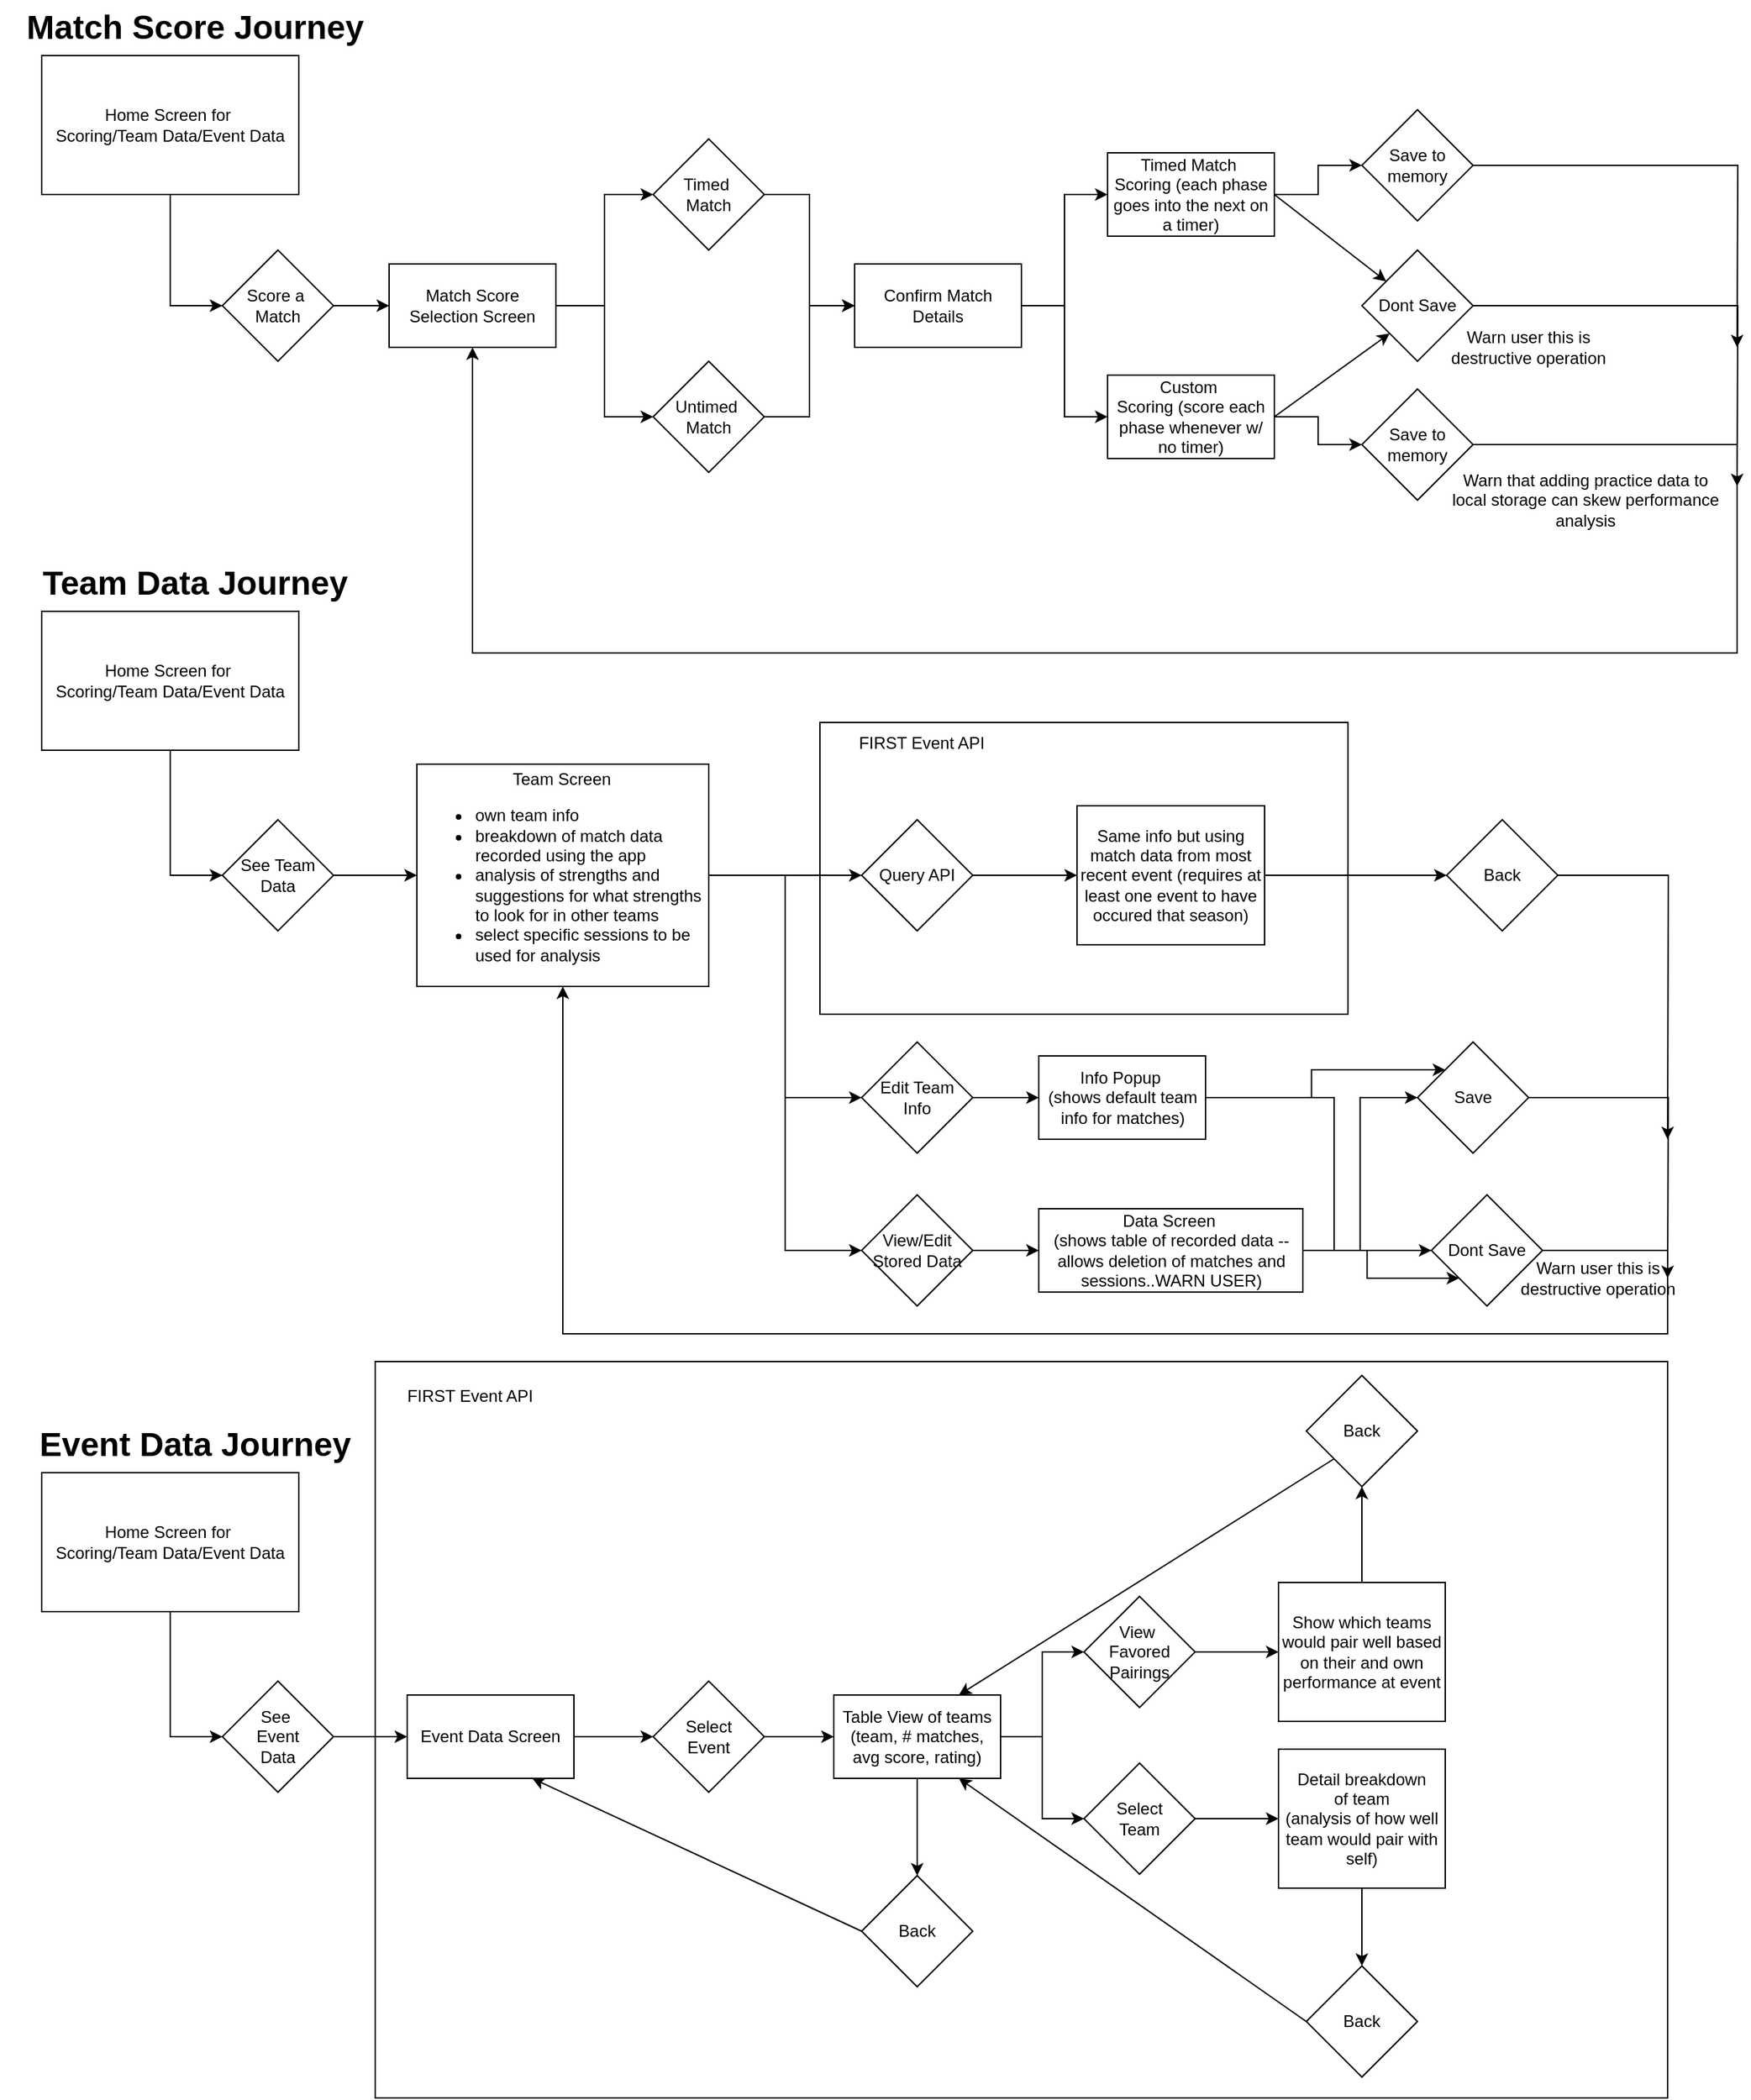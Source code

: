<mxfile version="28.2.5">
  <diagram name="Page-1" id="KWWy7OduNlZMBDOwQbal">
    <mxGraphModel dx="1452" dy="945" grid="1" gridSize="10" guides="1" tooltips="1" connect="1" arrows="1" fold="1" page="1" pageScale="1" pageWidth="827" pageHeight="1169" math="0" shadow="0">
      <root>
        <mxCell id="0" />
        <mxCell id="1" parent="0" />
        <mxCell id="5mjBQ2ej6JxekV1bUW2Y-70" value="" style="whiteSpace=wrap;html=1;fillColor=none;" parent="1" vertex="1">
          <mxGeometry x="590" y="540" width="380" height="210" as="geometry" />
        </mxCell>
        <mxCell id="5mjBQ2ej6JxekV1bUW2Y-62" value="" style="rounded=0;whiteSpace=wrap;html=1;fillColor=none;" parent="1" vertex="1">
          <mxGeometry x="270" y="1000" width="930" height="530" as="geometry" />
        </mxCell>
        <mxCell id="5mjBQ2ej6JxekV1bUW2Y-15" style="edgeStyle=orthogonalEdgeStyle;rounded=0;orthogonalLoop=1;jettySize=auto;html=1;entryX=0;entryY=0.5;entryDx=0;entryDy=0;" parent="1" source="5mjBQ2ej6JxekV1bUW2Y-1" target="5mjBQ2ej6JxekV1bUW2Y-4" edge="1">
          <mxGeometry relative="1" as="geometry" />
        </mxCell>
        <mxCell id="5mjBQ2ej6JxekV1bUW2Y-1" value="Home Screen for&amp;nbsp;&lt;div&gt;Scoring/Team Data/Event Data&lt;/div&gt;" style="rounded=0;whiteSpace=wrap;html=1;" parent="1" vertex="1">
          <mxGeometry x="30" y="60" width="185" height="100" as="geometry" />
        </mxCell>
        <mxCell id="5mjBQ2ej6JxekV1bUW2Y-3" value="Match Score Journey" style="text;strokeColor=none;fillColor=none;html=1;fontSize=24;fontStyle=1;verticalAlign=middle;align=center;" parent="1" vertex="1">
          <mxGeometry y="20" width="280" height="40" as="geometry" />
        </mxCell>
        <mxCell id="5mjBQ2ej6JxekV1bUW2Y-19" style="edgeStyle=orthogonalEdgeStyle;rounded=0;orthogonalLoop=1;jettySize=auto;html=1;entryX=0;entryY=0.5;entryDx=0;entryDy=0;" parent="1" source="5mjBQ2ej6JxekV1bUW2Y-4" target="5mjBQ2ej6JxekV1bUW2Y-18" edge="1">
          <mxGeometry relative="1" as="geometry" />
        </mxCell>
        <mxCell id="5mjBQ2ej6JxekV1bUW2Y-4" value="Score a&amp;nbsp;&lt;div&gt;Match&lt;/div&gt;" style="rhombus;whiteSpace=wrap;html=1;rounded=0;" parent="1" vertex="1">
          <mxGeometry x="160" y="200" width="80" height="80" as="geometry" />
        </mxCell>
        <mxCell id="5mjBQ2ej6JxekV1bUW2Y-30" style="edgeStyle=orthogonalEdgeStyle;rounded=0;orthogonalLoop=1;jettySize=auto;html=1;" parent="1" source="5mjBQ2ej6JxekV1bUW2Y-9" target="5mjBQ2ej6JxekV1bUW2Y-29" edge="1">
          <mxGeometry relative="1" as="geometry" />
        </mxCell>
        <mxCell id="5mjBQ2ej6JxekV1bUW2Y-9" value="See Team&lt;div&gt;Data&lt;/div&gt;" style="rhombus;whiteSpace=wrap;html=1;" parent="1" vertex="1">
          <mxGeometry x="160" y="610" width="80" height="80" as="geometry" />
        </mxCell>
        <mxCell id="5mjBQ2ej6JxekV1bUW2Y-35" style="edgeStyle=orthogonalEdgeStyle;rounded=0;orthogonalLoop=1;jettySize=auto;html=1;entryX=0;entryY=0.5;entryDx=0;entryDy=0;" parent="1" source="5mjBQ2ej6JxekV1bUW2Y-10" target="5mjBQ2ej6JxekV1bUW2Y-31" edge="1">
          <mxGeometry relative="1" as="geometry" />
        </mxCell>
        <mxCell id="5mjBQ2ej6JxekV1bUW2Y-10" value="See&amp;nbsp;&lt;div&gt;Event&lt;div&gt;Data&lt;/div&gt;&lt;/div&gt;" style="rhombus;whiteSpace=wrap;html=1;" parent="1" vertex="1">
          <mxGeometry x="160" y="1230" width="80" height="80" as="geometry" />
        </mxCell>
        <mxCell id="5mjBQ2ej6JxekV1bUW2Y-16" style="edgeStyle=orthogonalEdgeStyle;rounded=0;orthogonalLoop=1;jettySize=auto;html=1;entryX=0;entryY=0.5;entryDx=0;entryDy=0;" parent="1" source="5mjBQ2ej6JxekV1bUW2Y-11" target="5mjBQ2ej6JxekV1bUW2Y-9" edge="1">
          <mxGeometry relative="1" as="geometry" />
        </mxCell>
        <mxCell id="5mjBQ2ej6JxekV1bUW2Y-11" value="Home Screen for&amp;nbsp;&lt;div&gt;Scoring/Team Data/Event Data&lt;/div&gt;" style="rounded=0;whiteSpace=wrap;html=1;" parent="1" vertex="1">
          <mxGeometry x="30" y="460" width="185" height="100" as="geometry" />
        </mxCell>
        <mxCell id="5mjBQ2ej6JxekV1bUW2Y-12" value="Team Data Journey" style="text;strokeColor=none;fillColor=none;html=1;fontSize=24;fontStyle=1;verticalAlign=middle;align=center;" parent="1" vertex="1">
          <mxGeometry y="420" width="280" height="40" as="geometry" />
        </mxCell>
        <mxCell id="5mjBQ2ej6JxekV1bUW2Y-17" style="edgeStyle=orthogonalEdgeStyle;rounded=0;orthogonalLoop=1;jettySize=auto;html=1;entryX=0;entryY=0.5;entryDx=0;entryDy=0;" parent="1" source="5mjBQ2ej6JxekV1bUW2Y-13" target="5mjBQ2ej6JxekV1bUW2Y-10" edge="1">
          <mxGeometry relative="1" as="geometry" />
        </mxCell>
        <mxCell id="5mjBQ2ej6JxekV1bUW2Y-13" value="Home Screen for&amp;nbsp;&lt;div&gt;Scoring/Team Data/Event Data&lt;/div&gt;" style="rounded=0;whiteSpace=wrap;html=1;" parent="1" vertex="1">
          <mxGeometry x="30" y="1080" width="185" height="100" as="geometry" />
        </mxCell>
        <mxCell id="5mjBQ2ej6JxekV1bUW2Y-14" value="Event Data Journey" style="text;strokeColor=none;fillColor=none;html=1;fontSize=24;fontStyle=1;verticalAlign=middle;align=center;" parent="1" vertex="1">
          <mxGeometry y="1040" width="280" height="40" as="geometry" />
        </mxCell>
        <mxCell id="5mjBQ2ej6JxekV1bUW2Y-23" style="edgeStyle=orthogonalEdgeStyle;rounded=0;orthogonalLoop=1;jettySize=auto;html=1;entryX=0;entryY=0.5;entryDx=0;entryDy=0;" parent="1" source="5mjBQ2ej6JxekV1bUW2Y-18" target="5mjBQ2ej6JxekV1bUW2Y-21" edge="1">
          <mxGeometry relative="1" as="geometry" />
        </mxCell>
        <mxCell id="5mjBQ2ej6JxekV1bUW2Y-24" style="edgeStyle=orthogonalEdgeStyle;rounded=0;orthogonalLoop=1;jettySize=auto;html=1;entryX=0;entryY=0.5;entryDx=0;entryDy=0;" parent="1" source="5mjBQ2ej6JxekV1bUW2Y-18" target="5mjBQ2ej6JxekV1bUW2Y-20" edge="1">
          <mxGeometry relative="1" as="geometry" />
        </mxCell>
        <mxCell id="5mjBQ2ej6JxekV1bUW2Y-18" value="Match Score Selection Screen" style="rounded=0;whiteSpace=wrap;html=1;" parent="1" vertex="1">
          <mxGeometry x="280" y="210" width="120" height="60" as="geometry" />
        </mxCell>
        <mxCell id="YhqelK_yteCvf2YcgjRP-2" style="edgeStyle=orthogonalEdgeStyle;rounded=0;orthogonalLoop=1;jettySize=auto;html=1;entryX=0;entryY=0.5;entryDx=0;entryDy=0;" parent="1" source="5mjBQ2ej6JxekV1bUW2Y-20" target="YhqelK_yteCvf2YcgjRP-1" edge="1">
          <mxGeometry relative="1" as="geometry" />
        </mxCell>
        <mxCell id="5mjBQ2ej6JxekV1bUW2Y-20" value="Timed&amp;nbsp;&lt;div&gt;Match&lt;/div&gt;" style="rhombus;whiteSpace=wrap;html=1;" parent="1" vertex="1">
          <mxGeometry x="470" y="120" width="80" height="80" as="geometry" />
        </mxCell>
        <mxCell id="YhqelK_yteCvf2YcgjRP-3" style="edgeStyle=orthogonalEdgeStyle;rounded=0;orthogonalLoop=1;jettySize=auto;html=1;entryX=0;entryY=0.5;entryDx=0;entryDy=0;" parent="1" source="5mjBQ2ej6JxekV1bUW2Y-21" target="YhqelK_yteCvf2YcgjRP-1" edge="1">
          <mxGeometry relative="1" as="geometry">
            <mxPoint x="580" y="270" as="targetPoint" />
          </mxGeometry>
        </mxCell>
        <mxCell id="5mjBQ2ej6JxekV1bUW2Y-21" value="Untimed&amp;nbsp;&lt;div&gt;Match&lt;/div&gt;" style="rhombus;whiteSpace=wrap;html=1;" parent="1" vertex="1">
          <mxGeometry x="470" y="280" width="80" height="80" as="geometry" />
        </mxCell>
        <mxCell id="YhqelK_yteCvf2YcgjRP-11" style="edgeStyle=orthogonalEdgeStyle;rounded=0;orthogonalLoop=1;jettySize=auto;html=1;entryX=0;entryY=0.5;entryDx=0;entryDy=0;" parent="1" source="5mjBQ2ej6JxekV1bUW2Y-25" target="YhqelK_yteCvf2YcgjRP-6" edge="1">
          <mxGeometry relative="1" as="geometry" />
        </mxCell>
        <mxCell id="5mjBQ2ej6JxekV1bUW2Y-25" value="Timed Match&amp;nbsp;&lt;div&gt;Scoring (each phase goes into the next on a timer)&lt;/div&gt;" style="rounded=0;whiteSpace=wrap;html=1;" parent="1" vertex="1">
          <mxGeometry x="797" y="130" width="120" height="60" as="geometry" />
        </mxCell>
        <mxCell id="YhqelK_yteCvf2YcgjRP-10" style="edgeStyle=orthogonalEdgeStyle;rounded=0;orthogonalLoop=1;jettySize=auto;html=1;entryX=0;entryY=0.5;entryDx=0;entryDy=0;" parent="1" source="5mjBQ2ej6JxekV1bUW2Y-26" target="YhqelK_yteCvf2YcgjRP-8" edge="1">
          <mxGeometry relative="1" as="geometry" />
        </mxCell>
        <mxCell id="5mjBQ2ej6JxekV1bUW2Y-26" value="Custom&amp;nbsp;&lt;div&gt;Scoring (score each phase whenever w/ no timer)&lt;/div&gt;" style="rounded=0;whiteSpace=wrap;html=1;" parent="1" vertex="1">
          <mxGeometry x="797" y="290" width="120" height="60" as="geometry" />
        </mxCell>
        <mxCell id="5mjBQ2ej6JxekV1bUW2Y-67" value="" style="edgeStyle=orthogonalEdgeStyle;rounded=0;orthogonalLoop=1;jettySize=auto;html=1;" parent="1" source="5mjBQ2ej6JxekV1bUW2Y-29" target="5mjBQ2ej6JxekV1bUW2Y-66" edge="1">
          <mxGeometry relative="1" as="geometry" />
        </mxCell>
        <mxCell id="YhqelK_yteCvf2YcgjRP-25" style="edgeStyle=orthogonalEdgeStyle;rounded=0;orthogonalLoop=1;jettySize=auto;html=1;entryX=0;entryY=0.5;entryDx=0;entryDy=0;" parent="1" source="5mjBQ2ej6JxekV1bUW2Y-29" target="YhqelK_yteCvf2YcgjRP-23" edge="1">
          <mxGeometry relative="1" as="geometry" />
        </mxCell>
        <mxCell id="YhqelK_yteCvf2YcgjRP-26" style="edgeStyle=orthogonalEdgeStyle;rounded=0;orthogonalLoop=1;jettySize=auto;html=1;entryX=0;entryY=0.5;entryDx=0;entryDy=0;" parent="1" source="5mjBQ2ej6JxekV1bUW2Y-29" target="YhqelK_yteCvf2YcgjRP-24" edge="1">
          <mxGeometry relative="1" as="geometry" />
        </mxCell>
        <mxCell id="5mjBQ2ej6JxekV1bUW2Y-29" value="&lt;div style=&quot;text-align: center;&quot;&gt;Team Screen&amp;nbsp;&lt;/div&gt;&lt;div&gt;&lt;ul&gt;&lt;li&gt;own team info&lt;br&gt;&lt;/li&gt;&lt;li&gt;breakdown of match data recorded using the app&lt;br&gt;&lt;/li&gt;&lt;li&gt;analysis of strengths and suggestions for what strengths to look for in other teams&lt;/li&gt;&lt;li&gt;select specific sessions to be used for analysis&lt;/li&gt;&lt;/ul&gt;&lt;/div&gt;" style="rounded=0;whiteSpace=wrap;html=1;align=left;" parent="1" vertex="1">
          <mxGeometry x="300" y="570" width="210" height="160" as="geometry" />
        </mxCell>
        <mxCell id="5mjBQ2ej6JxekV1bUW2Y-40" style="edgeStyle=orthogonalEdgeStyle;rounded=0;orthogonalLoop=1;jettySize=auto;html=1;" parent="1" source="5mjBQ2ej6JxekV1bUW2Y-31" target="5mjBQ2ej6JxekV1bUW2Y-39" edge="1">
          <mxGeometry relative="1" as="geometry" />
        </mxCell>
        <mxCell id="5mjBQ2ej6JxekV1bUW2Y-31" value="Event Data Screen" style="rounded=0;whiteSpace=wrap;html=1;" parent="1" vertex="1">
          <mxGeometry x="293" y="1240" width="120" height="60" as="geometry" />
        </mxCell>
        <mxCell id="5mjBQ2ej6JxekV1bUW2Y-42" style="edgeStyle=orthogonalEdgeStyle;rounded=0;orthogonalLoop=1;jettySize=auto;html=1;" parent="1" source="5mjBQ2ej6JxekV1bUW2Y-39" target="5mjBQ2ej6JxekV1bUW2Y-41" edge="1">
          <mxGeometry relative="1" as="geometry" />
        </mxCell>
        <mxCell id="5mjBQ2ej6JxekV1bUW2Y-39" value="Select&lt;div&gt;Event&lt;/div&gt;" style="rhombus;whiteSpace=wrap;html=1;" parent="1" vertex="1">
          <mxGeometry x="470" y="1230" width="80" height="80" as="geometry" />
        </mxCell>
        <mxCell id="5mjBQ2ej6JxekV1bUW2Y-45" value="" style="edgeStyle=orthogonalEdgeStyle;rounded=0;orthogonalLoop=1;jettySize=auto;html=1;" parent="1" source="5mjBQ2ej6JxekV1bUW2Y-41" target="5mjBQ2ej6JxekV1bUW2Y-44" edge="1">
          <mxGeometry relative="1" as="geometry" />
        </mxCell>
        <mxCell id="5mjBQ2ej6JxekV1bUW2Y-57" value="" style="edgeStyle=orthogonalEdgeStyle;rounded=0;orthogonalLoop=1;jettySize=auto;html=1;" parent="1" source="5mjBQ2ej6JxekV1bUW2Y-41" target="5mjBQ2ej6JxekV1bUW2Y-56" edge="1">
          <mxGeometry relative="1" as="geometry" />
        </mxCell>
        <mxCell id="YhqelK_yteCvf2YcgjRP-32" style="edgeStyle=orthogonalEdgeStyle;rounded=0;orthogonalLoop=1;jettySize=auto;html=1;entryX=0;entryY=0.5;entryDx=0;entryDy=0;" parent="1" source="5mjBQ2ej6JxekV1bUW2Y-41" target="YhqelK_yteCvf2YcgjRP-31" edge="1">
          <mxGeometry relative="1" as="geometry" />
        </mxCell>
        <mxCell id="5mjBQ2ej6JxekV1bUW2Y-41" value="Table View of teams&lt;div&gt;(team, # matches, avg score, rating)&lt;/div&gt;" style="rounded=0;whiteSpace=wrap;html=1;" parent="1" vertex="1">
          <mxGeometry x="600" y="1240" width="120" height="60" as="geometry" />
        </mxCell>
        <mxCell id="5mjBQ2ej6JxekV1bUW2Y-47" value="" style="edgeStyle=orthogonalEdgeStyle;rounded=0;orthogonalLoop=1;jettySize=auto;html=1;" parent="1" source="5mjBQ2ej6JxekV1bUW2Y-44" target="5mjBQ2ej6JxekV1bUW2Y-46" edge="1">
          <mxGeometry relative="1" as="geometry" />
        </mxCell>
        <mxCell id="5mjBQ2ej6JxekV1bUW2Y-44" value="Select&lt;div&gt;Team&lt;/div&gt;" style="rhombus;whiteSpace=wrap;html=1;rounded=0;" parent="1" vertex="1">
          <mxGeometry x="780" y="1289" width="80" height="80" as="geometry" />
        </mxCell>
        <mxCell id="5mjBQ2ej6JxekV1bUW2Y-54" value="" style="edgeStyle=orthogonalEdgeStyle;rounded=0;orthogonalLoop=1;jettySize=auto;html=1;" parent="1" source="5mjBQ2ej6JxekV1bUW2Y-46" target="5mjBQ2ej6JxekV1bUW2Y-53" edge="1">
          <mxGeometry relative="1" as="geometry" />
        </mxCell>
        <mxCell id="5mjBQ2ej6JxekV1bUW2Y-46" value="Detail breakdown&lt;div&gt;of team&lt;/div&gt;&lt;div&gt;(analysis of how well team would pair with self)&lt;/div&gt;" style="whiteSpace=wrap;html=1;rounded=0;" parent="1" vertex="1">
          <mxGeometry x="920" y="1279" width="120" height="100" as="geometry" />
        </mxCell>
        <mxCell id="5mjBQ2ej6JxekV1bUW2Y-53" value="Back" style="rhombus;whiteSpace=wrap;html=1;rounded=0;" parent="1" vertex="1">
          <mxGeometry x="940" y="1435" width="80" height="80" as="geometry" />
        </mxCell>
        <mxCell id="5mjBQ2ej6JxekV1bUW2Y-56" value="Back" style="rhombus;whiteSpace=wrap;html=1;rounded=0;" parent="1" vertex="1">
          <mxGeometry x="620" y="1370" width="80" height="80" as="geometry" />
        </mxCell>
        <mxCell id="5mjBQ2ej6JxekV1bUW2Y-60" value="" style="endArrow=classic;html=1;rounded=0;exitX=0;exitY=0.5;exitDx=0;exitDy=0;entryX=0.75;entryY=1;entryDx=0;entryDy=0;" parent="1" source="5mjBQ2ej6JxekV1bUW2Y-53" target="5mjBQ2ej6JxekV1bUW2Y-41" edge="1">
          <mxGeometry width="50" height="50" relative="1" as="geometry">
            <mxPoint x="580" y="1150" as="sourcePoint" />
            <mxPoint x="630" y="1100" as="targetPoint" />
          </mxGeometry>
        </mxCell>
        <mxCell id="5mjBQ2ej6JxekV1bUW2Y-61" value="" style="endArrow=classic;html=1;rounded=0;exitX=0;exitY=0.5;exitDx=0;exitDy=0;entryX=0.75;entryY=1;entryDx=0;entryDy=0;" parent="1" source="5mjBQ2ej6JxekV1bUW2Y-56" target="5mjBQ2ej6JxekV1bUW2Y-31" edge="1">
          <mxGeometry width="50" height="50" relative="1" as="geometry">
            <mxPoint x="580" y="1150" as="sourcePoint" />
            <mxPoint x="630" y="1100" as="targetPoint" />
          </mxGeometry>
        </mxCell>
        <mxCell id="5mjBQ2ej6JxekV1bUW2Y-63" value="FIRST Event API&amp;nbsp;" style="text;html=1;align=center;verticalAlign=middle;whiteSpace=wrap;rounded=0;" parent="1" vertex="1">
          <mxGeometry x="265" y="1010" width="150" height="30" as="geometry" />
        </mxCell>
        <mxCell id="5mjBQ2ej6JxekV1bUW2Y-69" value="" style="edgeStyle=orthogonalEdgeStyle;rounded=0;orthogonalLoop=1;jettySize=auto;html=1;" parent="1" source="5mjBQ2ej6JxekV1bUW2Y-66" target="5mjBQ2ej6JxekV1bUW2Y-68" edge="1">
          <mxGeometry relative="1" as="geometry" />
        </mxCell>
        <mxCell id="5mjBQ2ej6JxekV1bUW2Y-66" value="Query API" style="rhombus;whiteSpace=wrap;html=1;align=center;rounded=0;" parent="1" vertex="1">
          <mxGeometry x="620" y="610" width="80" height="80" as="geometry" />
        </mxCell>
        <mxCell id="mdl9yaMOybySGt5A-IRu-3" style="edgeStyle=orthogonalEdgeStyle;rounded=0;orthogonalLoop=1;jettySize=auto;html=1;exitX=1;exitY=0.5;exitDx=0;exitDy=0;entryX=0;entryY=0.5;entryDx=0;entryDy=0;" edge="1" parent="1" source="5mjBQ2ej6JxekV1bUW2Y-68" target="mdl9yaMOybySGt5A-IRu-1">
          <mxGeometry relative="1" as="geometry" />
        </mxCell>
        <mxCell id="5mjBQ2ej6JxekV1bUW2Y-68" value="Same info but using match data from most recent event (requires at least one event to have occured that season)" style="whiteSpace=wrap;html=1;rounded=0;" parent="1" vertex="1">
          <mxGeometry x="775" y="600" width="135" height="100" as="geometry" />
        </mxCell>
        <mxCell id="5mjBQ2ej6JxekV1bUW2Y-71" value="FIRST Event API&amp;nbsp;" style="text;html=1;align=center;verticalAlign=middle;whiteSpace=wrap;rounded=0;" parent="1" vertex="1">
          <mxGeometry x="590" y="540" width="150" height="30" as="geometry" />
        </mxCell>
        <mxCell id="YhqelK_yteCvf2YcgjRP-4" style="edgeStyle=orthogonalEdgeStyle;rounded=0;orthogonalLoop=1;jettySize=auto;html=1;entryX=0;entryY=0.5;entryDx=0;entryDy=0;" parent="1" source="YhqelK_yteCvf2YcgjRP-1" target="5mjBQ2ej6JxekV1bUW2Y-25" edge="1">
          <mxGeometry relative="1" as="geometry" />
        </mxCell>
        <mxCell id="YhqelK_yteCvf2YcgjRP-5" style="edgeStyle=orthogonalEdgeStyle;rounded=0;orthogonalLoop=1;jettySize=auto;html=1;entryX=0;entryY=0.5;entryDx=0;entryDy=0;" parent="1" source="YhqelK_yteCvf2YcgjRP-1" target="5mjBQ2ej6JxekV1bUW2Y-26" edge="1">
          <mxGeometry relative="1" as="geometry" />
        </mxCell>
        <mxCell id="YhqelK_yteCvf2YcgjRP-1" value="Confirm Match&lt;div&gt;Details&lt;/div&gt;" style="rounded=0;whiteSpace=wrap;html=1;" parent="1" vertex="1">
          <mxGeometry x="615" y="210" width="120" height="60" as="geometry" />
        </mxCell>
        <mxCell id="YhqelK_yteCvf2YcgjRP-19" style="edgeStyle=orthogonalEdgeStyle;rounded=0;orthogonalLoop=1;jettySize=auto;html=1;" parent="1" source="YhqelK_yteCvf2YcgjRP-6" edge="1">
          <mxGeometry relative="1" as="geometry">
            <mxPoint x="1250" y="270" as="targetPoint" />
          </mxGeometry>
        </mxCell>
        <mxCell id="YhqelK_yteCvf2YcgjRP-6" value="Save to memory" style="rhombus;whiteSpace=wrap;html=1;" parent="1" vertex="1">
          <mxGeometry x="980" y="99" width="80" height="80" as="geometry" />
        </mxCell>
        <mxCell id="YhqelK_yteCvf2YcgjRP-18" style="edgeStyle=orthogonalEdgeStyle;rounded=0;orthogonalLoop=1;jettySize=auto;html=1;" parent="1" source="YhqelK_yteCvf2YcgjRP-7" edge="1">
          <mxGeometry relative="1" as="geometry">
            <mxPoint x="1250" y="370" as="targetPoint" />
          </mxGeometry>
        </mxCell>
        <mxCell id="YhqelK_yteCvf2YcgjRP-7" value="Dont Save" style="rhombus;whiteSpace=wrap;html=1;" parent="1" vertex="1">
          <mxGeometry x="980" y="200" width="80" height="80" as="geometry" />
        </mxCell>
        <mxCell id="YhqelK_yteCvf2YcgjRP-17" style="edgeStyle=orthogonalEdgeStyle;rounded=0;orthogonalLoop=1;jettySize=auto;html=1;entryX=0.5;entryY=1;entryDx=0;entryDy=0;" parent="1" source="YhqelK_yteCvf2YcgjRP-8" target="5mjBQ2ej6JxekV1bUW2Y-18" edge="1">
          <mxGeometry relative="1" as="geometry">
            <Array as="points">
              <mxPoint x="1250" y="340" />
              <mxPoint x="1250" y="490" />
              <mxPoint x="340" y="490" />
            </Array>
          </mxGeometry>
        </mxCell>
        <mxCell id="YhqelK_yteCvf2YcgjRP-8" value="Save to memory" style="rhombus;whiteSpace=wrap;html=1;" parent="1" vertex="1">
          <mxGeometry x="980" y="300" width="80" height="80" as="geometry" />
        </mxCell>
        <mxCell id="YhqelK_yteCvf2YcgjRP-15" value="Warn that adding practice data to local storage can skew performance analysis" style="text;html=1;align=center;verticalAlign=middle;whiteSpace=wrap;rounded=0;" parent="1" vertex="1">
          <mxGeometry x="1041" y="360" width="200" height="40" as="geometry" />
        </mxCell>
        <mxCell id="YhqelK_yteCvf2YcgjRP-16" value="Warn user this is destructive operation" style="text;html=1;align=center;verticalAlign=middle;whiteSpace=wrap;rounded=0;" parent="1" vertex="1">
          <mxGeometry x="1030" y="250" width="140" height="40" as="geometry" />
        </mxCell>
        <mxCell id="YhqelK_yteCvf2YcgjRP-20" value="" style="endArrow=classic;html=1;rounded=0;exitX=1;exitY=0.5;exitDx=0;exitDy=0;entryX=0;entryY=1;entryDx=0;entryDy=0;" parent="1" source="5mjBQ2ej6JxekV1bUW2Y-26" target="YhqelK_yteCvf2YcgjRP-7" edge="1">
          <mxGeometry width="50" height="50" relative="1" as="geometry">
            <mxPoint x="770" y="410" as="sourcePoint" />
            <mxPoint x="820" y="360" as="targetPoint" />
          </mxGeometry>
        </mxCell>
        <mxCell id="YhqelK_yteCvf2YcgjRP-22" value="" style="endArrow=classic;html=1;rounded=0;exitX=1;exitY=0.5;exitDx=0;exitDy=0;" parent="1" source="5mjBQ2ej6JxekV1bUW2Y-25" target="YhqelK_yteCvf2YcgjRP-7" edge="1">
          <mxGeometry width="50" height="50" relative="1" as="geometry">
            <mxPoint x="770" y="410" as="sourcePoint" />
            <mxPoint x="820" y="360" as="targetPoint" />
          </mxGeometry>
        </mxCell>
        <mxCell id="YhqelK_yteCvf2YcgjRP-30" style="edgeStyle=orthogonalEdgeStyle;rounded=0;orthogonalLoop=1;jettySize=auto;html=1;" parent="1" source="YhqelK_yteCvf2YcgjRP-23" target="YhqelK_yteCvf2YcgjRP-27" edge="1">
          <mxGeometry relative="1" as="geometry" />
        </mxCell>
        <mxCell id="YhqelK_yteCvf2YcgjRP-23" value="Edit Team&lt;div&gt;Info&lt;/div&gt;" style="rhombus;whiteSpace=wrap;html=1;align=center;rounded=0;" parent="1" vertex="1">
          <mxGeometry x="620" y="770" width="80" height="80" as="geometry" />
        </mxCell>
        <mxCell id="YhqelK_yteCvf2YcgjRP-29" style="edgeStyle=orthogonalEdgeStyle;rounded=0;orthogonalLoop=1;jettySize=auto;html=1;entryX=0;entryY=0.5;entryDx=0;entryDy=0;" parent="1" source="YhqelK_yteCvf2YcgjRP-24" target="YhqelK_yteCvf2YcgjRP-28" edge="1">
          <mxGeometry relative="1" as="geometry" />
        </mxCell>
        <mxCell id="YhqelK_yteCvf2YcgjRP-24" value="View/Edit&lt;div&gt;Stored Data&lt;/div&gt;" style="rhombus;whiteSpace=wrap;html=1;align=center;rounded=0;" parent="1" vertex="1">
          <mxGeometry x="620" y="880" width="80" height="80" as="geometry" />
        </mxCell>
        <mxCell id="mdl9yaMOybySGt5A-IRu-7" style="edgeStyle=orthogonalEdgeStyle;rounded=0;orthogonalLoop=1;jettySize=auto;html=1;entryX=0;entryY=0;entryDx=0;entryDy=0;" edge="1" parent="1" source="YhqelK_yteCvf2YcgjRP-27" target="mdl9yaMOybySGt5A-IRu-4">
          <mxGeometry relative="1" as="geometry">
            <mxPoint x="1020" y="790" as="targetPoint" />
          </mxGeometry>
        </mxCell>
        <mxCell id="mdl9yaMOybySGt5A-IRu-11" style="edgeStyle=orthogonalEdgeStyle;rounded=0;orthogonalLoop=1;jettySize=auto;html=1;entryX=0;entryY=0.5;entryDx=0;entryDy=0;" edge="1" parent="1" source="YhqelK_yteCvf2YcgjRP-27" target="mdl9yaMOybySGt5A-IRu-5">
          <mxGeometry relative="1" as="geometry">
            <Array as="points">
              <mxPoint x="960" y="810" />
              <mxPoint x="960" y="920" />
            </Array>
          </mxGeometry>
        </mxCell>
        <mxCell id="YhqelK_yteCvf2YcgjRP-27" value="Info Popup&amp;nbsp;&lt;div&gt;(shows default team info for matches)&lt;/div&gt;" style="rounded=0;whiteSpace=wrap;html=1;" parent="1" vertex="1">
          <mxGeometry x="747.5" y="780" width="120" height="60" as="geometry" />
        </mxCell>
        <mxCell id="mdl9yaMOybySGt5A-IRu-6" style="edgeStyle=orthogonalEdgeStyle;rounded=0;orthogonalLoop=1;jettySize=auto;html=1;entryX=0;entryY=0.5;entryDx=0;entryDy=0;" edge="1" parent="1" source="YhqelK_yteCvf2YcgjRP-28" target="mdl9yaMOybySGt5A-IRu-4">
          <mxGeometry relative="1" as="geometry" />
        </mxCell>
        <mxCell id="mdl9yaMOybySGt5A-IRu-10" style="edgeStyle=orthogonalEdgeStyle;rounded=0;orthogonalLoop=1;jettySize=auto;html=1;entryX=0;entryY=1;entryDx=0;entryDy=0;" edge="1" parent="1" source="YhqelK_yteCvf2YcgjRP-28" target="mdl9yaMOybySGt5A-IRu-5">
          <mxGeometry relative="1" as="geometry" />
        </mxCell>
        <mxCell id="YhqelK_yteCvf2YcgjRP-28" value="Data Screen&amp;nbsp;&lt;div&gt;(shows table of recorded data -- allows deletion of matches and sessions..WARN USER)&lt;/div&gt;" style="rounded=0;whiteSpace=wrap;html=1;" parent="1" vertex="1">
          <mxGeometry x="747.5" y="890" width="190" height="60" as="geometry" />
        </mxCell>
        <mxCell id="YhqelK_yteCvf2YcgjRP-34" style="edgeStyle=orthogonalEdgeStyle;rounded=0;orthogonalLoop=1;jettySize=auto;html=1;" parent="1" source="YhqelK_yteCvf2YcgjRP-31" target="YhqelK_yteCvf2YcgjRP-33" edge="1">
          <mxGeometry relative="1" as="geometry" />
        </mxCell>
        <mxCell id="YhqelK_yteCvf2YcgjRP-31" value="View&amp;nbsp;&lt;div&gt;Favored&lt;div&gt;Pairings&lt;/div&gt;&lt;/div&gt;" style="rhombus;whiteSpace=wrap;html=1;rounded=0;" parent="1" vertex="1">
          <mxGeometry x="780" y="1169" width="80" height="80" as="geometry" />
        </mxCell>
        <mxCell id="YhqelK_yteCvf2YcgjRP-38" style="edgeStyle=orthogonalEdgeStyle;rounded=0;orthogonalLoop=1;jettySize=auto;html=1;entryX=0.5;entryY=1;entryDx=0;entryDy=0;" parent="1" source="YhqelK_yteCvf2YcgjRP-33" target="YhqelK_yteCvf2YcgjRP-35" edge="1">
          <mxGeometry relative="1" as="geometry" />
        </mxCell>
        <mxCell id="YhqelK_yteCvf2YcgjRP-33" value="Show which teams would pair well based on their and own performance at event" style="whiteSpace=wrap;html=1;rounded=0;" parent="1" vertex="1">
          <mxGeometry x="920" y="1159" width="120" height="100" as="geometry" />
        </mxCell>
        <mxCell id="YhqelK_yteCvf2YcgjRP-35" value="Back" style="rhombus;whiteSpace=wrap;html=1;rounded=0;" parent="1" vertex="1">
          <mxGeometry x="940" y="1010" width="80" height="80" as="geometry" />
        </mxCell>
        <mxCell id="YhqelK_yteCvf2YcgjRP-39" value="" style="endArrow=classic;html=1;rounded=0;exitX=0;exitY=1;exitDx=0;exitDy=0;entryX=0.75;entryY=0;entryDx=0;entryDy=0;" parent="1" source="YhqelK_yteCvf2YcgjRP-35" target="5mjBQ2ej6JxekV1bUW2Y-41" edge="1">
          <mxGeometry width="50" height="50" relative="1" as="geometry">
            <mxPoint x="870" y="1190" as="sourcePoint" />
            <mxPoint x="920" y="1140" as="targetPoint" />
          </mxGeometry>
        </mxCell>
        <mxCell id="mdl9yaMOybySGt5A-IRu-14" style="edgeStyle=orthogonalEdgeStyle;rounded=0;orthogonalLoop=1;jettySize=auto;html=1;" edge="1" parent="1" source="mdl9yaMOybySGt5A-IRu-1">
          <mxGeometry relative="1" as="geometry">
            <mxPoint x="1200" y="840" as="targetPoint" />
          </mxGeometry>
        </mxCell>
        <mxCell id="mdl9yaMOybySGt5A-IRu-1" value="Back" style="rhombus;whiteSpace=wrap;html=1;" vertex="1" parent="1">
          <mxGeometry x="1041" y="610" width="80" height="80" as="geometry" />
        </mxCell>
        <mxCell id="mdl9yaMOybySGt5A-IRu-13" style="edgeStyle=orthogonalEdgeStyle;rounded=0;orthogonalLoop=1;jettySize=auto;html=1;" edge="1" parent="1" source="mdl9yaMOybySGt5A-IRu-4">
          <mxGeometry relative="1" as="geometry">
            <mxPoint x="1200" y="940" as="targetPoint" />
          </mxGeometry>
        </mxCell>
        <mxCell id="mdl9yaMOybySGt5A-IRu-4" value="Save" style="rhombus;whiteSpace=wrap;html=1;" vertex="1" parent="1">
          <mxGeometry x="1020" y="770" width="80" height="80" as="geometry" />
        </mxCell>
        <mxCell id="mdl9yaMOybySGt5A-IRu-12" style="edgeStyle=orthogonalEdgeStyle;rounded=0;orthogonalLoop=1;jettySize=auto;html=1;entryX=0.5;entryY=1;entryDx=0;entryDy=0;exitX=1;exitY=0.5;exitDx=0;exitDy=0;" edge="1" parent="1" source="mdl9yaMOybySGt5A-IRu-5" target="5mjBQ2ej6JxekV1bUW2Y-29">
          <mxGeometry relative="1" as="geometry">
            <Array as="points">
              <mxPoint x="1200" y="920" />
              <mxPoint x="1200" y="980" />
              <mxPoint x="405" y="980" />
            </Array>
          </mxGeometry>
        </mxCell>
        <mxCell id="mdl9yaMOybySGt5A-IRu-5" value="Dont Save" style="rhombus;whiteSpace=wrap;html=1;" vertex="1" parent="1">
          <mxGeometry x="1030" y="880" width="80" height="80" as="geometry" />
        </mxCell>
        <mxCell id="mdl9yaMOybySGt5A-IRu-16" value="Warn user this is destructive operation" style="text;html=1;align=center;verticalAlign=middle;whiteSpace=wrap;rounded=0;" vertex="1" parent="1">
          <mxGeometry x="1080" y="920" width="140" height="40" as="geometry" />
        </mxCell>
      </root>
    </mxGraphModel>
  </diagram>
</mxfile>
